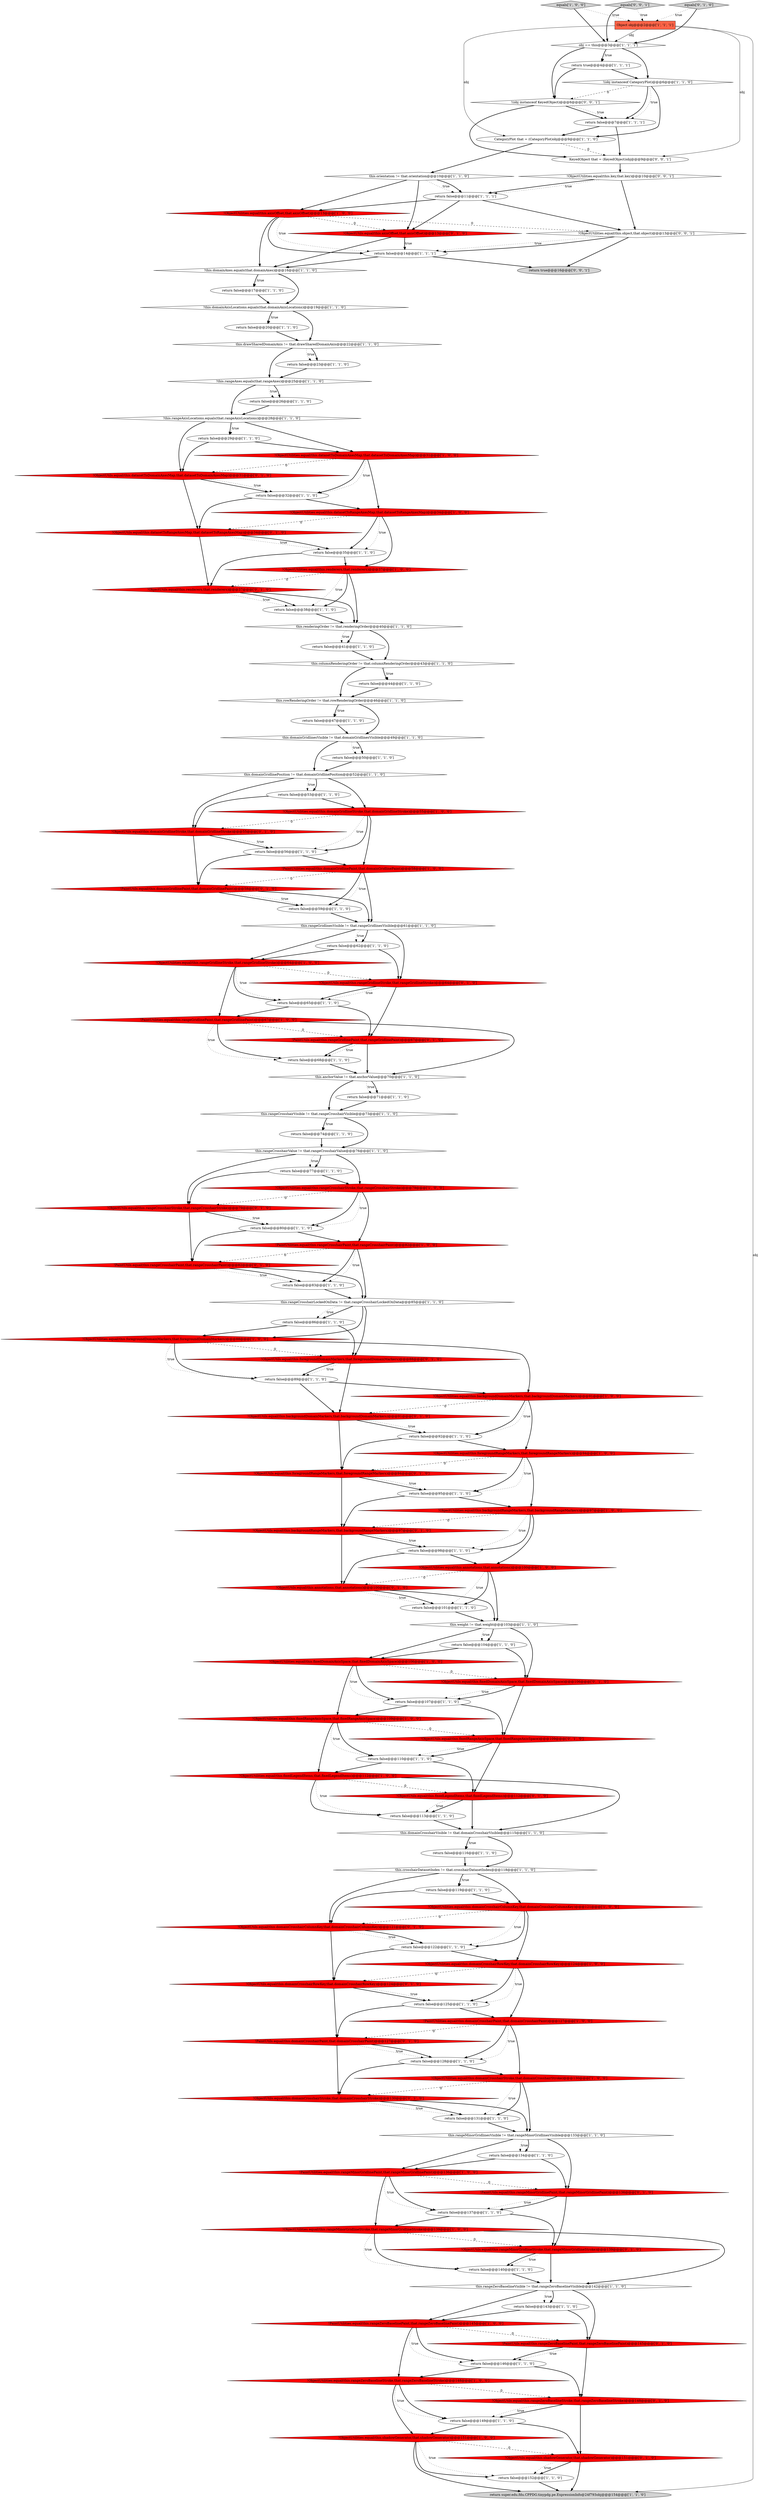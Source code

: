 digraph {
4 [style = filled, label = "this.rangeZeroBaselineVisible != that.rangeZeroBaselineVisible@@@142@@@['1', '1', '0']", fillcolor = white, shape = diamond image = "AAA0AAABBB1BBB"];
114 [style = filled, label = "!ObjectUtils.equal(this.fixedRangeAxisSpace,that.fixedRangeAxisSpace)@@@109@@@['0', '1', '0']", fillcolor = red, shape = diamond image = "AAA1AAABBB2BBB"];
36 [style = filled, label = "!this.domainAxisLocations.equals(that.domainAxisLocations)@@@19@@@['1', '1', '0']", fillcolor = white, shape = diamond image = "AAA0AAABBB1BBB"];
11 [style = filled, label = "return false@@@122@@@['1', '1', '0']", fillcolor = white, shape = ellipse image = "AAA0AAABBB1BBB"];
78 [style = filled, label = "this.rangeCrosshairVisible != that.rangeCrosshairVisible@@@73@@@['1', '1', '0']", fillcolor = white, shape = diamond image = "AAA0AAABBB1BBB"];
43 [style = filled, label = "!ObjectUtilities.equal(this.foregroundDomainMarkers,that.foregroundDomainMarkers)@@@88@@@['1', '0', '0']", fillcolor = red, shape = diamond image = "AAA1AAABBB1BBB"];
105 [style = filled, label = "!ObjectUtils.equal(this.backgroundDomainMarkers,that.backgroundDomainMarkers)@@@91@@@['0', '1', '0']", fillcolor = red, shape = diamond image = "AAA1AAABBB2BBB"];
112 [style = filled, label = "!ObjectUtils.equal(this.rangeMinorGridlineStroke,that.rangeMinorGridlineStroke)@@@139@@@['0', '1', '0']", fillcolor = red, shape = diamond image = "AAA1AAABBB2BBB"];
111 [style = filled, label = "!ObjectUtils.equal(this.datasetToRangeAxesMap,that.datasetToRangeAxesMap)@@@34@@@['0', '1', '0']", fillcolor = red, shape = diamond image = "AAA1AAABBB2BBB"];
21 [style = filled, label = "return false@@@23@@@['1', '1', '0']", fillcolor = white, shape = ellipse image = "AAA0AAABBB1BBB"];
60 [style = filled, label = "!(obj instanceof CategoryPlot)@@@6@@@['1', '1', '0']", fillcolor = white, shape = diamond image = "AAA0AAABBB1BBB"];
66 [style = filled, label = "!ObjectUtilities.equal(this.foregroundRangeMarkers,that.foregroundRangeMarkers)@@@94@@@['1', '0', '0']", fillcolor = red, shape = diamond image = "AAA1AAABBB1BBB"];
61 [style = filled, label = "!ObjectUtilities.equal(this.rangeMinorGridlineStroke,that.rangeMinorGridlineStroke)@@@139@@@['1', '0', '0']", fillcolor = red, shape = diamond image = "AAA1AAABBB1BBB"];
86 [style = filled, label = "!ObjectUtilities.equal(this.rangeZeroBaselineStroke,that.rangeZeroBaselineStroke)@@@148@@@['1', '0', '0']", fillcolor = red, shape = diamond image = "AAA1AAABBB1BBB"];
3 [style = filled, label = "this.rangeMinorGridlinesVisible != that.rangeMinorGridlinesVisible@@@133@@@['1', '1', '0']", fillcolor = white, shape = diamond image = "AAA0AAABBB1BBB"];
100 [style = filled, label = "this.renderingOrder != that.renderingOrder@@@40@@@['1', '1', '0']", fillcolor = white, shape = diamond image = "AAA0AAABBB1BBB"];
103 [style = filled, label = "return false@@@29@@@['1', '1', '0']", fillcolor = white, shape = ellipse image = "AAA0AAABBB1BBB"];
87 [style = filled, label = "!ObjectUtilities.equal(this.rangeGridlineStroke,that.rangeGridlineStroke)@@@64@@@['1', '0', '0']", fillcolor = red, shape = diamond image = "AAA1AAABBB1BBB"];
97 [style = filled, label = "this.orientation != that.orientation@@@10@@@['1', '1', '0']", fillcolor = white, shape = diamond image = "AAA0AAABBB1BBB"];
71 [style = filled, label = "return false@@@98@@@['1', '1', '0']", fillcolor = white, shape = ellipse image = "AAA0AAABBB1BBB"];
92 [style = filled, label = "return false@@@80@@@['1', '1', '0']", fillcolor = white, shape = ellipse image = "AAA0AAABBB1BBB"];
6 [style = filled, label = "equals['1', '0', '0']", fillcolor = lightgray, shape = diamond image = "AAA0AAABBB1BBB"];
110 [style = filled, label = "!PaintUtils.equal(this.rangeGridlinePaint,that.rangeGridlinePaint)@@@67@@@['0', '1', '0']", fillcolor = red, shape = diamond image = "AAA1AAABBB2BBB"];
93 [style = filled, label = "return false@@@143@@@['1', '1', '0']", fillcolor = white, shape = ellipse image = "AAA0AAABBB1BBB"];
33 [style = filled, label = "return false@@@140@@@['1', '1', '0']", fillcolor = white, shape = ellipse image = "AAA0AAABBB1BBB"];
57 [style = filled, label = "return false@@@44@@@['1', '1', '0']", fillcolor = white, shape = ellipse image = "AAA0AAABBB1BBB"];
108 [style = filled, label = "!PaintUtils.equal(this.rangeCrosshairPaint,that.rangeCrosshairPaint)@@@82@@@['0', '1', '0']", fillcolor = red, shape = diamond image = "AAA1AAABBB2BBB"];
17 [style = filled, label = "return false@@@86@@@['1', '1', '0']", fillcolor = white, shape = ellipse image = "AAA0AAABBB1BBB"];
134 [style = filled, label = "return true@@@16@@@['0', '0', '1']", fillcolor = lightgray, shape = ellipse image = "AAA0AAABBB3BBB"];
102 [style = filled, label = "this.domainCrosshairVisible != that.domainCrosshairVisible@@@115@@@['1', '1', '0']", fillcolor = white, shape = diamond image = "AAA0AAABBB1BBB"];
39 [style = filled, label = "!PaintUtilities.equal(this.rangeGridlinePaint,that.rangeGridlinePaint)@@@67@@@['1', '0', '0']", fillcolor = red, shape = diamond image = "AAA1AAABBB1BBB"];
91 [style = filled, label = "this.rangeCrosshairLockedOnData != that.rangeCrosshairLockedOnData@@@85@@@['1', '1', '0']", fillcolor = white, shape = diamond image = "AAA0AAABBB1BBB"];
41 [style = filled, label = "!this.domainAxes.equals(that.domainAxes)@@@16@@@['1', '1', '0']", fillcolor = white, shape = diamond image = "AAA0AAABBB1BBB"];
42 [style = filled, label = "return false@@@107@@@['1', '1', '0']", fillcolor = white, shape = ellipse image = "AAA0AAABBB1BBB"];
55 [style = filled, label = "return false@@@11@@@['1', '1', '1']", fillcolor = white, shape = ellipse image = "AAA0AAABBB1BBB"];
58 [style = filled, label = "return false@@@104@@@['1', '1', '0']", fillcolor = white, shape = ellipse image = "AAA0AAABBB1BBB"];
34 [style = filled, label = "return false@@@7@@@['1', '1', '1']", fillcolor = white, shape = ellipse image = "AAA0AAABBB1BBB"];
15 [style = filled, label = "!ObjectUtilities.equal(this.datasetToRangeAxesMap,that.datasetToRangeAxesMap)@@@34@@@['1', '0', '0']", fillcolor = red, shape = diamond image = "AAA1AAABBB1BBB"];
28 [style = filled, label = "!PaintUtilities.equal(this.rangeZeroBaselinePaint,that.rangeZeroBaselinePaint)@@@145@@@['1', '0', '0']", fillcolor = red, shape = diamond image = "AAA1AAABBB1BBB"];
2 [style = filled, label = "!ObjectUtilities.equal(this.backgroundDomainMarkers,that.backgroundDomainMarkers)@@@91@@@['1', '0', '0']", fillcolor = red, shape = diamond image = "AAA1AAABBB1BBB"];
83 [style = filled, label = "return false@@@35@@@['1', '1', '0']", fillcolor = white, shape = ellipse image = "AAA0AAABBB1BBB"];
124 [style = filled, label = "equals['0', '1', '0']", fillcolor = lightgray, shape = diamond image = "AAA0AAABBB2BBB"];
132 [style = filled, label = "!ObjectUtilities.equal(this.object,that.object)@@@13@@@['0', '0', '1']", fillcolor = white, shape = diamond image = "AAA0AAABBB3BBB"];
30 [style = filled, label = "!ObjectUtilities.equal(this.rangeCrosshairStroke,that.rangeCrosshairStroke)@@@79@@@['1', '0', '0']", fillcolor = red, shape = diamond image = "AAA1AAABBB1BBB"];
49 [style = filled, label = "return false@@@14@@@['1', '1', '1']", fillcolor = white, shape = ellipse image = "AAA0AAABBB1BBB"];
73 [style = filled, label = "return false@@@119@@@['1', '1', '0']", fillcolor = white, shape = ellipse image = "AAA0AAABBB1BBB"];
106 [style = filled, label = "!ObjectUtils.equal(this.renderers,that.renderers)@@@37@@@['0', '1', '0']", fillcolor = red, shape = diamond image = "AAA1AAABBB2BBB"];
109 [style = filled, label = "!ObjectUtils.equal(this.datasetToDomainAxesMap,that.datasetToDomainAxesMap)@@@31@@@['0', '1', '0']", fillcolor = red, shape = diamond image = "AAA1AAABBB2BBB"];
54 [style = filled, label = "return false@@@56@@@['1', '1', '0']", fillcolor = white, shape = ellipse image = "AAA0AAABBB1BBB"];
56 [style = filled, label = "!PaintUtilities.equal(this.rangeCrosshairPaint,that.rangeCrosshairPaint)@@@82@@@['1', '0', '0']", fillcolor = red, shape = diamond image = "AAA1AAABBB1BBB"];
133 [style = filled, label = "!(obj instanceof KeyedObject)@@@6@@@['0', '0', '1']", fillcolor = white, shape = diamond image = "AAA0AAABBB3BBB"];
35 [style = filled, label = "!PaintUtilities.equal(this.domainGridlinePaint,that.domainGridlinePaint)@@@58@@@['1', '0', '0']", fillcolor = red, shape = diamond image = "AAA1AAABBB1BBB"];
29 [style = filled, label = "return false@@@149@@@['1', '1', '0']", fillcolor = white, shape = ellipse image = "AAA0AAABBB1BBB"];
127 [style = filled, label = "!ObjectUtils.equal(this.domainCrosshairColumnKey,that.domainCrosshairColumnKey)@@@121@@@['0', '1', '0']", fillcolor = red, shape = diamond image = "AAA1AAABBB2BBB"];
72 [style = filled, label = "!this.rangeAxisLocations.equals(that.rangeAxisLocations)@@@28@@@['1', '1', '0']", fillcolor = white, shape = diamond image = "AAA0AAABBB1BBB"];
8 [style = filled, label = "obj == this@@@3@@@['1', '1', '1']", fillcolor = white, shape = diamond image = "AAA0AAABBB1BBB"];
0 [style = filled, label = "!ObjectUtilities.equal(this.axisOffset,that.axisOffset)@@@13@@@['1', '0', '0']", fillcolor = red, shape = diamond image = "AAA1AAABBB1BBB"];
82 [style = filled, label = "return false@@@65@@@['1', '1', '0']", fillcolor = white, shape = ellipse image = "AAA0AAABBB1BBB"];
135 [style = filled, label = "!ObjectUtilities.equal(this.key,that.key)@@@10@@@['0', '0', '1']", fillcolor = white, shape = diamond image = "AAA0AAABBB3BBB"];
70 [style = filled, label = "!ObjectUtilities.equal(this.renderers,that.renderers)@@@37@@@['1', '0', '0']", fillcolor = red, shape = diamond image = "AAA1AAABBB1BBB"];
65 [style = filled, label = "CategoryPlot that = (CategoryPlot)obj@@@9@@@['1', '1', '0']", fillcolor = white, shape = ellipse image = "AAA0AAABBB1BBB"];
107 [style = filled, label = "!PaintUtils.equal(this.rangeZeroBaselinePaint,that.rangeZeroBaselinePaint)@@@145@@@['0', '1', '0']", fillcolor = red, shape = diamond image = "AAA1AAABBB2BBB"];
128 [style = filled, label = "!ObjectUtils.equal(this.rangeZeroBaselineStroke,that.rangeZeroBaselineStroke)@@@148@@@['0', '1', '0']", fillcolor = red, shape = diamond image = "AAA1AAABBB2BBB"];
64 [style = filled, label = "return true@@@4@@@['1', '1', '1']", fillcolor = white, shape = ellipse image = "AAA0AAABBB1BBB"];
24 [style = filled, label = "!ObjectUtilities.equal(this.datasetToDomainAxesMap,that.datasetToDomainAxesMap)@@@31@@@['1', '0', '0']", fillcolor = red, shape = diamond image = "AAA1AAABBB1BBB"];
37 [style = filled, label = "return false@@@74@@@['1', '1', '0']", fillcolor = white, shape = ellipse image = "AAA0AAABBB1BBB"];
63 [style = filled, label = "return false@@@128@@@['1', '1', '0']", fillcolor = white, shape = ellipse image = "AAA0AAABBB1BBB"];
50 [style = filled, label = "!ObjectUtilities.equal(this.fixedDomainAxisSpace,that.fixedDomainAxisSpace)@@@106@@@['1', '0', '0']", fillcolor = red, shape = diamond image = "AAA1AAABBB1BBB"];
19 [style = filled, label = "Object obj@@@2@@@['1', '1', '1']", fillcolor = tomato, shape = box image = "AAA0AAABBB1BBB"];
95 [style = filled, label = "!ObjectUtilities.equal(this.shadowGenerator,that.shadowGenerator)@@@151@@@['1', '0', '0']", fillcolor = red, shape = diamond image = "AAA1AAABBB1BBB"];
22 [style = filled, label = "this.rangeCrosshairValue != that.rangeCrosshairValue@@@76@@@['1', '1', '0']", fillcolor = white, shape = diamond image = "AAA0AAABBB1BBB"];
89 [style = filled, label = "!ObjectUtilities.equal(this.fixedRangeAxisSpace,that.fixedRangeAxisSpace)@@@109@@@['1', '0', '0']", fillcolor = red, shape = diamond image = "AAA1AAABBB1BBB"];
118 [style = filled, label = "!ObjectUtils.equal(this.domainCrosshairStroke,that.domainCrosshairStroke)@@@130@@@['0', '1', '0']", fillcolor = red, shape = diamond image = "AAA1AAABBB2BBB"];
48 [style = filled, label = "!ObjectUtilities.equal(this.annotations,that.annotations)@@@100@@@['1', '0', '0']", fillcolor = red, shape = diamond image = "AAA1AAABBB1BBB"];
62 [style = filled, label = "return false@@@50@@@['1', '1', '0']", fillcolor = white, shape = ellipse image = "AAA0AAABBB1BBB"];
96 [style = filled, label = "this.rowRenderingOrder != that.rowRenderingOrder@@@46@@@['1', '1', '0']", fillcolor = white, shape = diamond image = "AAA0AAABBB1BBB"];
130 [style = filled, label = "!PaintUtils.equal(this.domainCrosshairPaint,that.domainCrosshairPaint)@@@127@@@['0', '1', '0']", fillcolor = red, shape = diamond image = "AAA1AAABBB2BBB"];
80 [style = filled, label = "return false@@@137@@@['1', '1', '0']", fillcolor = white, shape = ellipse image = "AAA0AAABBB1BBB"];
27 [style = filled, label = "this.drawSharedDomainAxis != that.drawSharedDomainAxis@@@22@@@['1', '1', '0']", fillcolor = white, shape = diamond image = "AAA0AAABBB1BBB"];
137 [style = filled, label = "KeyedObject that = (KeyedObject)obj@@@9@@@['0', '0', '1']", fillcolor = white, shape = ellipse image = "AAA0AAABBB3BBB"];
69 [style = filled, label = "return false@@@71@@@['1', '1', '0']", fillcolor = white, shape = ellipse image = "AAA0AAABBB1BBB"];
136 [style = filled, label = "equals['0', '0', '1']", fillcolor = lightgray, shape = diamond image = "AAA0AAABBB3BBB"];
85 [style = filled, label = "this.domainGridlinesVisible != that.domainGridlinesVisible@@@49@@@['1', '1', '0']", fillcolor = white, shape = diamond image = "AAA0AAABBB1BBB"];
67 [style = filled, label = "return false@@@92@@@['1', '1', '0']", fillcolor = white, shape = ellipse image = "AAA0AAABBB1BBB"];
125 [style = filled, label = "!ObjectUtils.equal(this.annotations,that.annotations)@@@100@@@['0', '1', '0']", fillcolor = red, shape = diamond image = "AAA1AAABBB2BBB"];
101 [style = filled, label = "this.weight != that.weight@@@103@@@['1', '1', '0']", fillcolor = white, shape = diamond image = "AAA0AAABBB1BBB"];
79 [style = filled, label = "return false@@@146@@@['1', '1', '0']", fillcolor = white, shape = ellipse image = "AAA0AAABBB1BBB"];
44 [style = filled, label = "return false@@@47@@@['1', '1', '0']", fillcolor = white, shape = ellipse image = "AAA0AAABBB1BBB"];
25 [style = filled, label = "return false@@@17@@@['1', '1', '0']", fillcolor = white, shape = ellipse image = "AAA0AAABBB1BBB"];
20 [style = filled, label = "return false@@@26@@@['1', '1', '0']", fillcolor = white, shape = ellipse image = "AAA0AAABBB1BBB"];
76 [style = filled, label = "return false@@@77@@@['1', '1', '0']", fillcolor = white, shape = ellipse image = "AAA0AAABBB1BBB"];
23 [style = filled, label = "!ObjectUtilities.equal(this.domainCrosshairStroke,that.domainCrosshairStroke)@@@130@@@['1', '0', '0']", fillcolor = red, shape = diamond image = "AAA1AAABBB1BBB"];
94 [style = filled, label = "return false@@@41@@@['1', '1', '0']", fillcolor = white, shape = ellipse image = "AAA0AAABBB1BBB"];
45 [style = filled, label = "return false@@@110@@@['1', '1', '0']", fillcolor = white, shape = ellipse image = "AAA0AAABBB1BBB"];
47 [style = filled, label = "!ObjectUtilities.equal(this.domainCrosshairColumnKey,that.domainCrosshairColumnKey)@@@121@@@['1', '0', '0']", fillcolor = red, shape = diamond image = "AAA1AAABBB1BBB"];
129 [style = filled, label = "!ObjectUtils.equal(this.shadowGenerator,that.shadowGenerator)@@@151@@@['0', '1', '0']", fillcolor = red, shape = diamond image = "AAA1AAABBB2BBB"];
59 [style = filled, label = "return false@@@125@@@['1', '1', '0']", fillcolor = white, shape = ellipse image = "AAA0AAABBB1BBB"];
99 [style = filled, label = "return super.edu.fdu.CPPDG.tinypdg.pe.ExpressionInfo@24f793obj@@@154@@@['1', '1', '0']", fillcolor = lightgray, shape = ellipse image = "AAA0AAABBB1BBB"];
119 [style = filled, label = "!PaintUtils.equal(this.rangeMinorGridlinePaint,that.rangeMinorGridlinePaint)@@@136@@@['0', '1', '0']", fillcolor = red, shape = diamond image = "AAA1AAABBB2BBB"];
38 [style = filled, label = "this.columnRenderingOrder != that.columnRenderingOrder@@@43@@@['1', '1', '0']", fillcolor = white, shape = diamond image = "AAA0AAABBB1BBB"];
68 [style = filled, label = "return false@@@20@@@['1', '1', '0']", fillcolor = white, shape = ellipse image = "AAA0AAABBB1BBB"];
75 [style = filled, label = "return false@@@53@@@['1', '1', '0']", fillcolor = white, shape = ellipse image = "AAA0AAABBB1BBB"];
116 [style = filled, label = "!ObjectUtils.equal(this.fixedDomainAxisSpace,that.fixedDomainAxisSpace)@@@106@@@['0', '1', '0']", fillcolor = red, shape = diamond image = "AAA1AAABBB2BBB"];
88 [style = filled, label = "!ObjectUtilities.equal(this.backgroundRangeMarkers,that.backgroundRangeMarkers)@@@97@@@['1', '0', '0']", fillcolor = red, shape = diamond image = "AAA1AAABBB1BBB"];
81 [style = filled, label = "return false@@@134@@@['1', '1', '0']", fillcolor = white, shape = ellipse image = "AAA0AAABBB1BBB"];
32 [style = filled, label = "!PaintUtilities.equal(this.domainCrosshairPaint,that.domainCrosshairPaint)@@@127@@@['1', '0', '0']", fillcolor = red, shape = diamond image = "AAA1AAABBB1BBB"];
31 [style = filled, label = "return false@@@38@@@['1', '1', '0']", fillcolor = white, shape = ellipse image = "AAA0AAABBB1BBB"];
16 [style = filled, label = "!this.rangeAxes.equals(that.rangeAxes)@@@25@@@['1', '1', '0']", fillcolor = white, shape = diamond image = "AAA0AAABBB1BBB"];
84 [style = filled, label = "return false@@@152@@@['1', '1', '0']", fillcolor = white, shape = ellipse image = "AAA0AAABBB1BBB"];
10 [style = filled, label = "return false@@@62@@@['1', '1', '0']", fillcolor = white, shape = ellipse image = "AAA0AAABBB1BBB"];
126 [style = filled, label = "!ObjectUtils.equal(this.domainGridlineStroke,that.domainGridlineStroke)@@@55@@@['0', '1', '0']", fillcolor = red, shape = diamond image = "AAA1AAABBB2BBB"];
115 [style = filled, label = "!ObjectUtils.equal(this.fixedLegendItems,that.fixedLegendItems)@@@112@@@['0', '1', '0']", fillcolor = red, shape = diamond image = "AAA1AAABBB2BBB"];
98 [style = filled, label = "!ObjectUtilities.equal(this.fixedLegendItems,that.fixedLegendItems)@@@112@@@['1', '0', '0']", fillcolor = red, shape = diamond image = "AAA1AAABBB1BBB"];
52 [style = filled, label = "this.rangeGridlinesVisible != that.rangeGridlinesVisible@@@61@@@['1', '1', '0']", fillcolor = white, shape = diamond image = "AAA0AAABBB1BBB"];
40 [style = filled, label = "return false@@@116@@@['1', '1', '0']", fillcolor = white, shape = ellipse image = "AAA0AAABBB1BBB"];
46 [style = filled, label = "!ObjectUtilities.equal(this.domainCrosshairRowKey,that.domainCrosshairRowKey)@@@124@@@['1', '0', '0']", fillcolor = red, shape = diamond image = "AAA1AAABBB1BBB"];
13 [style = filled, label = "return false@@@95@@@['1', '1', '0']", fillcolor = white, shape = ellipse image = "AAA0AAABBB1BBB"];
18 [style = filled, label = "return false@@@83@@@['1', '1', '0']", fillcolor = white, shape = ellipse image = "AAA0AAABBB1BBB"];
123 [style = filled, label = "!ObjectUtils.equal(this.rangeGridlineStroke,that.rangeGridlineStroke)@@@64@@@['0', '1', '0']", fillcolor = red, shape = diamond image = "AAA1AAABBB2BBB"];
113 [style = filled, label = "!ObjectUtils.equal(this.domainCrosshairRowKey,that.domainCrosshairRowKey)@@@124@@@['0', '1', '0']", fillcolor = red, shape = diamond image = "AAA1AAABBB2BBB"];
26 [style = filled, label = "return false@@@101@@@['1', '1', '0']", fillcolor = white, shape = ellipse image = "AAA0AAABBB1BBB"];
14 [style = filled, label = "this.anchorValue != that.anchorValue@@@70@@@['1', '1', '0']", fillcolor = white, shape = diamond image = "AAA0AAABBB1BBB"];
122 [style = filled, label = "!ObjectUtils.equal(this.foregroundRangeMarkers,that.foregroundRangeMarkers)@@@94@@@['0', '1', '0']", fillcolor = red, shape = diamond image = "AAA1AAABBB2BBB"];
131 [style = filled, label = "!ObjectUtils.equal(this.foregroundDomainMarkers,that.foregroundDomainMarkers)@@@88@@@['0', '1', '0']", fillcolor = red, shape = diamond image = "AAA1AAABBB2BBB"];
9 [style = filled, label = "!ObjectUtilities.equal(this.domainGridlineStroke,that.domainGridlineStroke)@@@55@@@['1', '0', '0']", fillcolor = red, shape = diamond image = "AAA1AAABBB1BBB"];
53 [style = filled, label = "return false@@@32@@@['1', '1', '0']", fillcolor = white, shape = ellipse image = "AAA0AAABBB1BBB"];
104 [style = filled, label = "!ObjectUtils.equal(this.axisOffset,that.axisOffset)@@@13@@@['0', '1', '0']", fillcolor = red, shape = diamond image = "AAA1AAABBB2BBB"];
120 [style = filled, label = "!PaintUtils.equal(this.domainGridlinePaint,that.domainGridlinePaint)@@@58@@@['0', '1', '0']", fillcolor = red, shape = diamond image = "AAA1AAABBB2BBB"];
7 [style = filled, label = "this.domainGridlinePosition != that.domainGridlinePosition@@@52@@@['1', '1', '0']", fillcolor = white, shape = diamond image = "AAA0AAABBB1BBB"];
51 [style = filled, label = "return false@@@68@@@['1', '1', '0']", fillcolor = white, shape = ellipse image = "AAA0AAABBB1BBB"];
12 [style = filled, label = "return false@@@113@@@['1', '1', '0']", fillcolor = white, shape = ellipse image = "AAA0AAABBB1BBB"];
121 [style = filled, label = "!ObjectUtils.equal(this.backgroundRangeMarkers,that.backgroundRangeMarkers)@@@97@@@['0', '1', '0']", fillcolor = red, shape = diamond image = "AAA1AAABBB2BBB"];
117 [style = filled, label = "!ObjectUtils.equal(this.rangeCrosshairStroke,that.rangeCrosshairStroke)@@@79@@@['0', '1', '0']", fillcolor = red, shape = diamond image = "AAA1AAABBB2BBB"];
74 [style = filled, label = "return false@@@131@@@['1', '1', '0']", fillcolor = white, shape = ellipse image = "AAA0AAABBB1BBB"];
1 [style = filled, label = "return false@@@59@@@['1', '1', '0']", fillcolor = white, shape = ellipse image = "AAA0AAABBB1BBB"];
90 [style = filled, label = "!PaintUtilities.equal(this.rangeMinorGridlinePaint,that.rangeMinorGridlinePaint)@@@136@@@['1', '0', '0']", fillcolor = red, shape = diamond image = "AAA1AAABBB1BBB"];
77 [style = filled, label = "this.crosshairDatasetIndex != that.crosshairDatasetIndex@@@118@@@['1', '1', '0']", fillcolor = white, shape = diamond image = "AAA0AAABBB1BBB"];
5 [style = filled, label = "return false@@@89@@@['1', '1', '0']", fillcolor = white, shape = ellipse image = "AAA0AAABBB1BBB"];
120->52 [style = bold, label=""];
49->134 [style = bold, label=""];
52->123 [style = bold, label=""];
71->125 [style = bold, label=""];
2->105 [style = dashed, label="0"];
75->126 [style = bold, label=""];
39->14 [style = bold, label=""];
16->20 [style = dotted, label="true"];
7->75 [style = bold, label=""];
61->33 [style = dotted, label="true"];
54->120 [style = bold, label=""];
22->30 [style = bold, label=""];
47->11 [style = bold, label=""];
122->13 [style = bold, label=""];
132->134 [style = bold, label=""];
10->123 [style = bold, label=""];
93->107 [style = bold, label=""];
62->7 [style = bold, label=""];
70->31 [style = dotted, label="true"];
124->19 [style = dotted, label="true"];
24->53 [style = bold, label=""];
64->60 [style = bold, label=""];
86->29 [style = bold, label=""];
104->49 [style = dotted, label="true"];
8->64 [style = bold, label=""];
59->32 [style = bold, label=""];
95->99 [style = bold, label=""];
13->121 [style = bold, label=""];
23->118 [style = dashed, label="0"];
126->120 [style = bold, label=""];
23->3 [style = bold, label=""];
27->21 [style = dotted, label="true"];
9->126 [style = dashed, label="0"];
63->118 [style = bold, label=""];
53->111 [style = bold, label=""];
47->127 [style = dashed, label="0"];
106->31 [style = dotted, label="true"];
38->57 [style = bold, label=""];
51->14 [style = bold, label=""];
85->62 [style = dotted, label="true"];
32->130 [style = dashed, label="0"];
97->55 [style = bold, label=""];
56->18 [style = bold, label=""];
39->51 [style = dotted, label="true"];
19->65 [style = solid, label="obj"];
131->5 [style = dotted, label="true"];
65->137 [style = dashed, label="0"];
55->132 [style = bold, label=""];
56->108 [style = dashed, label="0"];
121->71 [style = bold, label=""];
14->78 [style = bold, label=""];
112->33 [style = dotted, label="true"];
41->25 [style = dotted, label="true"];
56->91 [style = bold, label=""];
33->4 [style = bold, label=""];
112->4 [style = bold, label=""];
47->11 [style = dotted, label="true"];
135->55 [style = bold, label=""];
87->123 [style = dashed, label="0"];
17->43 [style = bold, label=""];
8->133 [style = bold, label=""];
100->94 [style = bold, label=""];
121->71 [style = dotted, label="true"];
35->1 [style = bold, label=""];
50->42 [style = dotted, label="true"];
72->24 [style = bold, label=""];
136->19 [style = dotted, label="true"];
27->21 [style = bold, label=""];
3->81 [style = dotted, label="true"];
133->137 [style = bold, label=""];
87->82 [style = dotted, label="true"];
110->51 [style = dotted, label="true"];
72->103 [style = dotted, label="true"];
94->38 [style = bold, label=""];
123->110 [style = bold, label=""];
80->61 [style = bold, label=""];
96->44 [style = dotted, label="true"];
47->46 [style = bold, label=""];
28->86 [style = bold, label=""];
52->10 [style = bold, label=""];
55->0 [style = bold, label=""];
3->119 [style = bold, label=""];
119->80 [style = dotted, label="true"];
38->96 [style = bold, label=""];
132->49 [style = dotted, label="true"];
60->34 [style = bold, label=""];
103->109 [style = bold, label=""];
19->137 [style = solid, label="obj"];
20->72 [style = bold, label=""];
30->56 [style = bold, label=""];
137->135 [style = bold, label=""];
59->130 [style = bold, label=""];
104->49 [style = bold, label=""];
124->8 [style = bold, label=""];
80->112 [style = bold, label=""];
86->128 [style = dashed, label="0"];
91->43 [style = bold, label=""];
79->86 [style = bold, label=""];
101->58 [style = bold, label=""];
125->26 [style = dotted, label="true"];
84->99 [style = bold, label=""];
71->48 [style = bold, label=""];
95->129 [style = dashed, label="0"];
116->42 [style = dotted, label="true"];
2->67 [style = bold, label=""];
4->107 [style = bold, label=""];
6->19 [style = dotted, label="true"];
133->34 [style = bold, label=""];
7->9 [style = bold, label=""];
35->1 [style = dotted, label="true"];
21->16 [style = bold, label=""];
126->54 [style = bold, label=""];
60->65 [style = bold, label=""];
81->90 [style = bold, label=""];
88->48 [style = bold, label=""];
48->125 [style = dashed, label="0"];
105->122 [style = bold, label=""];
108->18 [style = dotted, label="true"];
25->36 [style = bold, label=""];
77->73 [style = dotted, label="true"];
126->54 [style = dotted, label="true"];
130->118 [style = bold, label=""];
131->5 [style = bold, label=""];
119->80 [style = bold, label=""];
109->111 [style = bold, label=""];
125->26 [style = bold, label=""];
72->103 [style = bold, label=""];
107->79 [style = dotted, label="true"];
125->101 [style = bold, label=""];
23->74 [style = dotted, label="true"];
7->75 [style = dotted, label="true"];
92->108 [style = bold, label=""];
58->116 [style = bold, label=""];
35->120 [style = dashed, label="0"];
19->8 [style = solid, label="obj"];
127->11 [style = dotted, label="true"];
89->98 [style = bold, label=""];
83->106 [style = bold, label=""];
85->62 [style = bold, label=""];
129->99 [style = bold, label=""];
108->91 [style = bold, label=""];
26->101 [style = bold, label=""];
37->22 [style = bold, label=""];
48->101 [style = bold, label=""];
46->59 [style = dotted, label="true"];
0->49 [style = bold, label=""];
43->5 [style = bold, label=""];
50->42 [style = bold, label=""];
129->84 [style = bold, label=""];
106->100 [style = bold, label=""];
91->131 [style = bold, label=""];
30->117 [style = dashed, label="0"];
102->40 [style = dotted, label="true"];
28->79 [style = bold, label=""];
109->53 [style = bold, label=""];
102->40 [style = bold, label=""];
61->4 [style = bold, label=""];
85->7 [style = bold, label=""];
24->15 [style = bold, label=""];
129->84 [style = dotted, label="true"];
15->83 [style = dotted, label="true"];
42->89 [style = bold, label=""];
39->110 [style = dashed, label="0"];
24->53 [style = dotted, label="true"];
108->18 [style = bold, label=""];
117->92 [style = bold, label=""];
114->45 [style = dotted, label="true"];
97->0 [style = bold, label=""];
8->60 [style = bold, label=""];
52->87 [style = bold, label=""];
76->117 [style = bold, label=""];
114->115 [style = bold, label=""];
91->17 [style = bold, label=""];
76->30 [style = bold, label=""];
73->47 [style = bold, label=""];
0->49 [style = dotted, label="true"];
88->71 [style = bold, label=""];
30->92 [style = dotted, label="true"];
3->90 [style = bold, label=""];
15->83 [style = bold, label=""];
6->8 [style = bold, label=""];
115->12 [style = bold, label=""];
53->15 [style = bold, label=""];
52->10 [style = dotted, label="true"];
56->18 [style = dotted, label="true"];
95->84 [style = bold, label=""];
116->114 [style = bold, label=""];
57->96 [style = bold, label=""];
44->85 [style = bold, label=""];
32->23 [style = bold, label=""];
98->12 [style = bold, label=""];
11->46 [style = bold, label=""];
29->95 [style = bold, label=""];
95->84 [style = dotted, label="true"];
69->78 [style = bold, label=""];
9->35 [style = bold, label=""];
50->89 [style = bold, label=""];
122->121 [style = bold, label=""];
111->106 [style = bold, label=""];
16->72 [style = bold, label=""];
77->47 [style = bold, label=""];
29->129 [style = bold, label=""];
87->82 [style = bold, label=""];
39->51 [style = bold, label=""];
67->122 [style = bold, label=""];
97->104 [style = bold, label=""];
13->88 [style = bold, label=""];
109->53 [style = dotted, label="true"];
130->63 [style = dotted, label="true"];
70->31 [style = bold, label=""];
28->79 [style = dotted, label="true"];
136->8 [style = bold, label=""];
118->74 [style = dotted, label="true"];
127->11 [style = bold, label=""];
46->113 [style = dashed, label="0"];
46->59 [style = bold, label=""];
135->55 [style = dotted, label="true"];
73->127 [style = bold, label=""];
78->37 [style = dotted, label="true"];
122->13 [style = dotted, label="true"];
45->115 [style = bold, label=""];
123->82 [style = dotted, label="true"];
7->126 [style = bold, label=""];
27->16 [style = bold, label=""];
70->106 [style = dashed, label="0"];
35->52 [style = bold, label=""];
114->45 [style = bold, label=""];
9->54 [style = bold, label=""];
117->108 [style = bold, label=""];
8->64 [style = dotted, label="true"];
22->117 [style = bold, label=""];
0->104 [style = dashed, label="0"];
22->76 [style = dotted, label="true"];
66->13 [style = dotted, label="true"];
50->116 [style = dashed, label="0"];
105->67 [style = bold, label=""];
82->39 [style = bold, label=""];
115->12 [style = dotted, label="true"];
16->20 [style = bold, label=""];
2->67 [style = dotted, label="true"];
123->82 [style = bold, label=""];
75->9 [style = bold, label=""];
9->54 [style = dotted, label="true"];
54->35 [style = bold, label=""];
10->87 [style = bold, label=""];
87->39 [style = bold, label=""];
67->66 [style = bold, label=""];
77->73 [style = bold, label=""];
15->70 [style = bold, label=""];
43->2 [style = bold, label=""];
14->69 [style = dotted, label="true"];
101->50 [style = bold, label=""];
83->70 [style = bold, label=""];
17->131 [style = bold, label=""];
34->65 [style = bold, label=""];
55->104 [style = bold, label=""];
88->121 [style = dashed, label="0"];
0->41 [style = bold, label=""];
131->105 [style = bold, label=""];
113->59 [style = bold, label=""];
97->55 [style = dotted, label="true"];
130->63 [style = bold, label=""];
118->3 [style = bold, label=""];
128->29 [style = bold, label=""];
4->93 [style = bold, label=""];
113->130 [style = bold, label=""];
100->38 [style = bold, label=""];
117->92 [style = dotted, label="true"];
78->37 [style = bold, label=""];
40->77 [style = bold, label=""];
4->93 [style = dotted, label="true"];
93->28 [style = bold, label=""];
64->133 [style = bold, label=""];
102->77 [style = bold, label=""];
90->80 [style = bold, label=""];
96->85 [style = bold, label=""];
96->44 [style = bold, label=""];
79->128 [style = bold, label=""];
90->61 [style = bold, label=""];
65->97 [style = bold, label=""];
41->25 [style = bold, label=""];
81->119 [style = bold, label=""];
78->22 [style = bold, label=""];
61->33 [style = bold, label=""];
86->95 [style = bold, label=""];
58->50 [style = bold, label=""];
77->127 [style = bold, label=""];
111->83 [style = dotted, label="true"];
32->63 [style = dotted, label="true"];
43->5 [style = dotted, label="true"];
120->1 [style = bold, label=""];
32->63 [style = bold, label=""];
43->131 [style = dashed, label="0"];
66->88 [style = bold, label=""];
88->71 [style = dotted, label="true"];
48->26 [style = dotted, label="true"];
91->17 [style = dotted, label="true"];
12->102 [style = bold, label=""];
0->132 [style = dashed, label="0"];
119->112 [style = bold, label=""];
92->56 [style = bold, label=""];
98->115 [style = dashed, label="0"];
115->102 [style = bold, label=""];
18->91 [style = bold, label=""];
89->114 [style = dashed, label="0"];
107->79 [style = bold, label=""];
2->66 [style = bold, label=""];
133->34 [style = dotted, label="true"];
30->92 [style = bold, label=""];
66->13 [style = bold, label=""];
127->113 [style = bold, label=""];
3->81 [style = bold, label=""];
110->51 [style = bold, label=""];
34->137 [style = bold, label=""];
112->33 [style = bold, label=""];
86->29 [style = dotted, label="true"];
104->41 [style = bold, label=""];
113->59 [style = dotted, label="true"];
72->109 [style = bold, label=""];
89->45 [style = bold, label=""];
106->31 [style = bold, label=""];
22->76 [style = bold, label=""];
36->68 [style = dotted, label="true"];
74->3 [style = bold, label=""];
14->69 [style = bold, label=""];
103->24 [style = bold, label=""];
49->41 [style = bold, label=""];
60->34 [style = dotted, label="true"];
110->14 [style = bold, label=""];
28->107 [style = dashed, label="0"];
61->112 [style = dashed, label="0"];
45->98 [style = bold, label=""];
38->57 [style = dotted, label="true"];
82->110 [style = bold, label=""];
1->52 [style = bold, label=""];
90->119 [style = dashed, label="0"];
31->100 [style = bold, label=""];
128->29 [style = dotted, label="true"];
118->74 [style = bold, label=""];
105->67 [style = dotted, label="true"];
48->26 [style = bold, label=""];
60->133 [style = dashed, label="0"];
101->58 [style = dotted, label="true"];
23->74 [style = bold, label=""];
41->36 [style = bold, label=""];
70->100 [style = bold, label=""];
120->1 [style = dotted, label="true"];
111->83 [style = bold, label=""];
98->102 [style = bold, label=""];
98->12 [style = dotted, label="true"];
121->125 [style = bold, label=""];
5->105 [style = bold, label=""];
68->27 [style = bold, label=""];
128->129 [style = bold, label=""];
42->114 [style = bold, label=""];
46->32 [style = bold, label=""];
135->132 [style = bold, label=""];
11->113 [style = bold, label=""];
100->94 [style = dotted, label="true"];
132->49 [style = bold, label=""];
89->45 [style = dotted, label="true"];
90->80 [style = dotted, label="true"];
107->128 [style = bold, label=""];
15->111 [style = dashed, label="0"];
101->116 [style = bold, label=""];
4->28 [style = bold, label=""];
19->99 [style = solid, label="obj"];
36->68 [style = bold, label=""];
5->2 [style = bold, label=""];
24->109 [style = dashed, label="0"];
66->122 [style = dashed, label="0"];
36->27 [style = bold, label=""];
63->23 [style = bold, label=""];
116->42 [style = bold, label=""];
}

